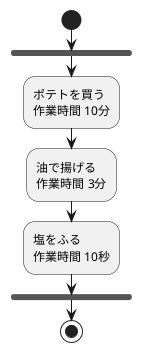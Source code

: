 @startuml ポテトを作る

start

fork
    :ポテトを買う\n作業時間 10分;
    :油で揚げる\n作業時間 3分;
    :塩をふる\n作業時間 10秒;
end fork

stop

@enduml